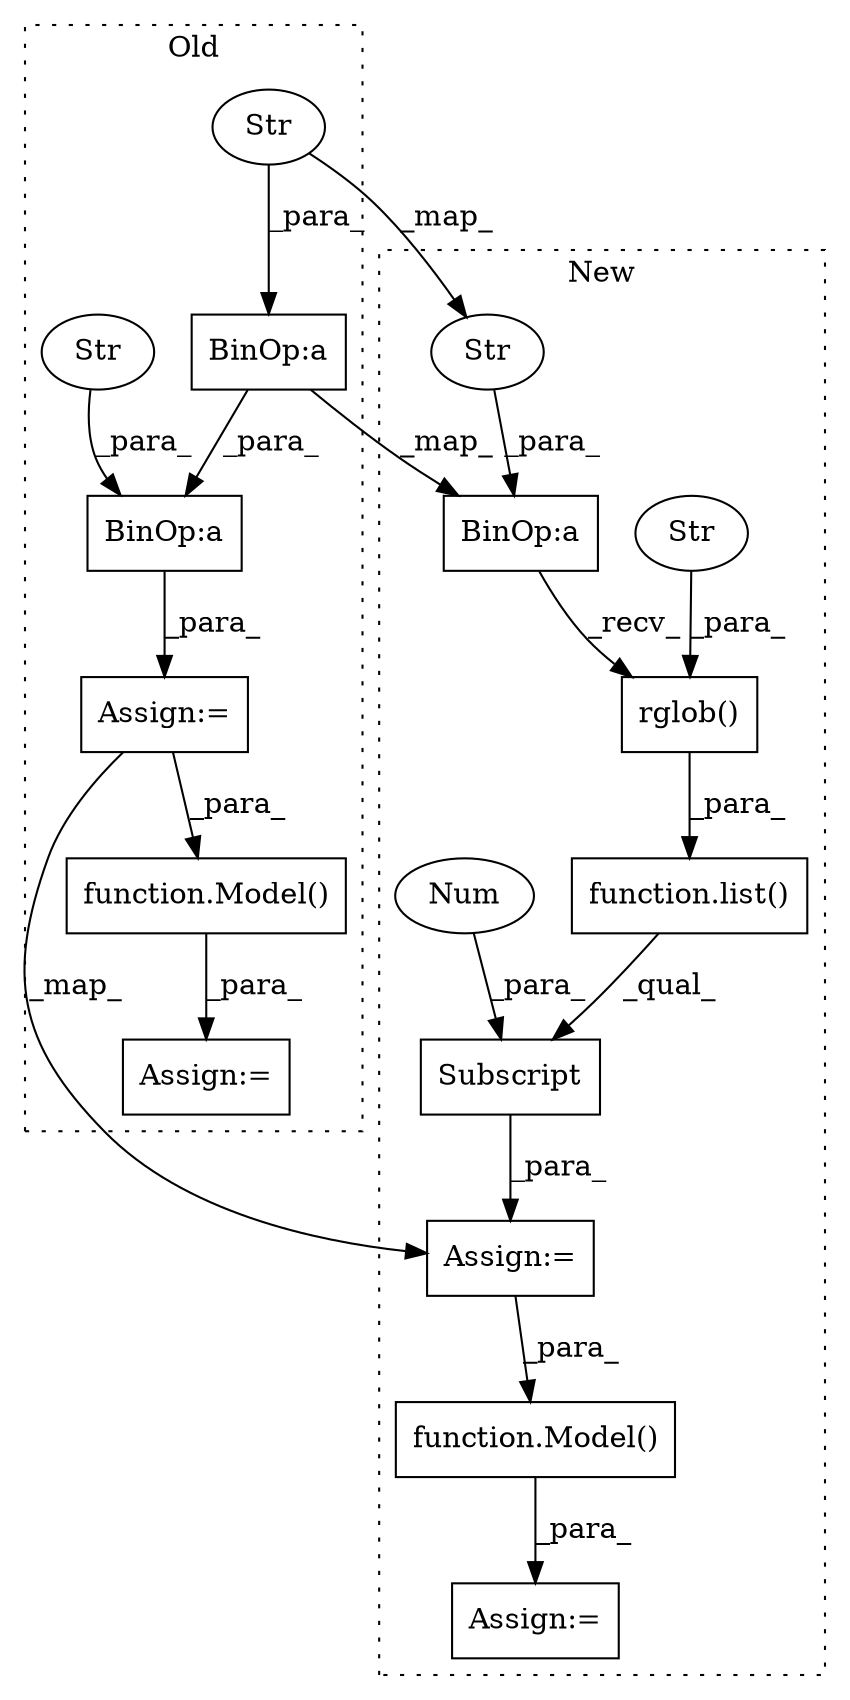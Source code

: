 digraph G {
subgraph cluster0 {
1 [label="function.Model()" a="75" s="1031,1062" l="6,1" shape="box"];
3 [label="BinOp:a" a="82" s="941" l="31" shape="box"];
5 [label="Str" a="66" s="972" l="14" shape="ellipse"];
8 [label="BinOp:a" a="82" s="958" l="3" shape="box"];
11 [label="Str" a="66" s="961" l="8" shape="ellipse"];
14 [label="Assign:=" a="68" s="1028" l="3" shape="box"];
16 [label="Assign:=" a="68" s="934" l="3" shape="box"];
label = "Old";
style="dotted";
}
subgraph cluster1 {
2 [label="function.list()" a="75" s="924,985" l="5,1" shape="box"];
4 [label="Subscript" a="63" s="924,0" l="65,0" shape="box"];
6 [label="rglob()" a="75" s="929,984" l="41,1" shape="box"];
7 [label="Str" a="66" s="970" l="14" shape="ellipse"];
9 [label="BinOp:a" a="82" s="951" l="3" shape="box"];
10 [label="Str" a="66" s="954" l="8" shape="ellipse"];
12 [label="Num" a="76" s="987" l="1" shape="ellipse"];
13 [label="Assign:=" a="68" s="1022" l="3" shape="box"];
15 [label="function.Model()" a="75" s="1025,1053" l="6,1" shape="box"];
17 [label="Assign:=" a="68" s="921" l="3" shape="box"];
label = "New";
style="dotted";
}
1 -> 14 [label="_para_"];
2 -> 4 [label="_qual_"];
3 -> 16 [label="_para_"];
4 -> 17 [label="_para_"];
5 -> 3 [label="_para_"];
6 -> 2 [label="_para_"];
7 -> 6 [label="_para_"];
8 -> 9 [label="_map_"];
8 -> 3 [label="_para_"];
9 -> 6 [label="_recv_"];
10 -> 9 [label="_para_"];
11 -> 8 [label="_para_"];
11 -> 10 [label="_map_"];
12 -> 4 [label="_para_"];
15 -> 13 [label="_para_"];
16 -> 17 [label="_map_"];
16 -> 1 [label="_para_"];
17 -> 15 [label="_para_"];
}